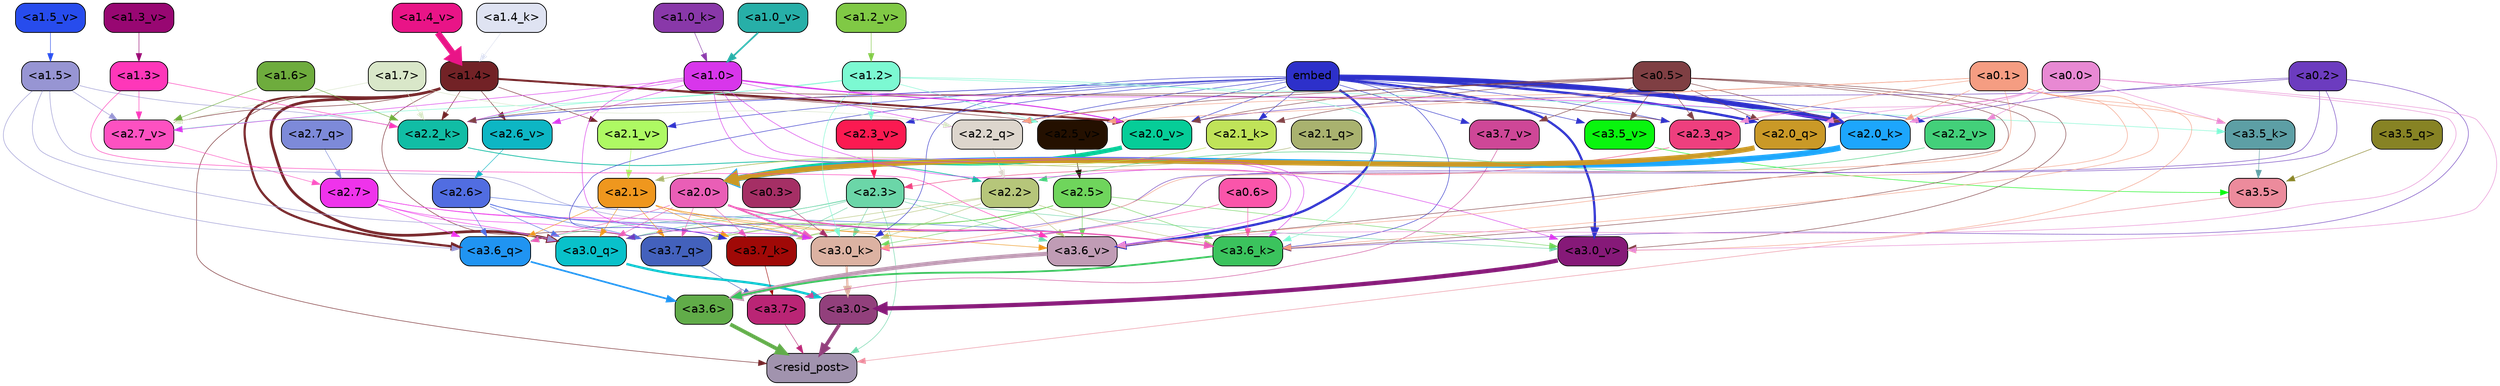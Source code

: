 strict digraph "" {
	graph [bgcolor=transparent,
		layout=dot,
		overlap=false,
		splines=true
	];
	"<a3.7>"	[color=black,
		fillcolor="#ba2575",
		fontname=Helvetica,
		shape=box,
		style="filled, rounded"];
	"<resid_post>"	[color=black,
		fillcolor="#a193ae",
		fontname=Helvetica,
		shape=box,
		style="filled, rounded"];
	"<a3.7>" -> "<resid_post>"	[color="#ba2575",
		penwidth=0.6];
	"<a3.6>"	[color=black,
		fillcolor="#61ac49",
		fontname=Helvetica,
		shape=box,
		style="filled, rounded"];
	"<a3.6>" -> "<resid_post>"	[color="#61ac49",
		penwidth=4.646730065345764];
	"<a3.5>"	[color=black,
		fillcolor="#ec8b9c",
		fontname=Helvetica,
		shape=box,
		style="filled, rounded"];
	"<a3.5>" -> "<resid_post>"	[color="#ec8b9c",
		penwidth=0.6];
	"<a3.0>"	[color=black,
		fillcolor="#92407c",
		fontname=Helvetica,
		shape=box,
		style="filled, rounded"];
	"<a3.0>" -> "<resid_post>"	[color="#92407c",
		penwidth=4.323132634162903];
	"<a2.3>"	[color=black,
		fillcolor="#6bd6a8",
		fontname=Helvetica,
		shape=box,
		style="filled, rounded"];
	"<a2.3>" -> "<resid_post>"	[color="#6bd6a8",
		penwidth=0.6];
	"<a3.7_q>"	[color=black,
		fillcolor="#4361bc",
		fontname=Helvetica,
		shape=box,
		style="filled, rounded"];
	"<a2.3>" -> "<a3.7_q>"	[color="#6bd6a8",
		penwidth=0.6];
	"<a3.6_q>"	[color=black,
		fillcolor="#2094f2",
		fontname=Helvetica,
		shape=box,
		style="filled, rounded"];
	"<a2.3>" -> "<a3.6_q>"	[color="#6bd6a8",
		penwidth=0.6];
	"<a3.0_q>"	[color=black,
		fillcolor="#09c1ca",
		fontname=Helvetica,
		shape=box,
		style="filled, rounded"];
	"<a2.3>" -> "<a3.0_q>"	[color="#6bd6a8",
		penwidth=0.6];
	"<a3.7_k>"	[color=black,
		fillcolor="#a00907",
		fontname=Helvetica,
		shape=box,
		style="filled, rounded"];
	"<a2.3>" -> "<a3.7_k>"	[color="#6bd6a8",
		penwidth=0.6];
	"<a3.0_k>"	[color=black,
		fillcolor="#dcb2a2",
		fontname=Helvetica,
		shape=box,
		style="filled, rounded"];
	"<a2.3>" -> "<a3.0_k>"	[color="#6bd6a8",
		penwidth=0.6];
	"<a3.6_v>"	[color=black,
		fillcolor="#c09cb5",
		fontname=Helvetica,
		shape=box,
		style="filled, rounded"];
	"<a2.3>" -> "<a3.6_v>"	[color="#6bd6a8",
		penwidth=0.6];
	"<a3.0_v>"	[color=black,
		fillcolor="#861978",
		fontname=Helvetica,
		shape=box,
		style="filled, rounded"];
	"<a2.3>" -> "<a3.0_v>"	[color="#6bd6a8",
		penwidth=0.6];
	"<a1.4>"	[color=black,
		fillcolor="#722226",
		fontname=Helvetica,
		shape=box,
		style="filled, rounded"];
	"<a1.4>" -> "<resid_post>"	[color="#722226",
		penwidth=0.6];
	"<a1.4>" -> "<a3.7_q>"	[color="#722226",
		penwidth=0.6];
	"<a1.4>" -> "<a3.6_q>"	[color="#722226",
		penwidth=2.700703263282776];
	"<a1.4>" -> "<a3.0_q>"	[color="#722226",
		penwidth=3.34255850315094];
	"<a2.3_q>"	[color=black,
		fillcolor="#ee3f7e",
		fontname=Helvetica,
		shape=box,
		style="filled, rounded"];
	"<a1.4>" -> "<a2.3_q>"	[color="#722226",
		penwidth=0.6];
	"<a2.2_k>"	[color=black,
		fillcolor="#11bda5",
		fontname=Helvetica,
		shape=box,
		style="filled, rounded"];
	"<a1.4>" -> "<a2.2_k>"	[color="#722226",
		penwidth=0.6];
	"<a2.7_v>"	[color=black,
		fillcolor="#fd51c1",
		fontname=Helvetica,
		shape=box,
		style="filled, rounded"];
	"<a1.4>" -> "<a2.7_v>"	[color="#722226",
		penwidth=0.6];
	"<a2.6_v>"	[color=black,
		fillcolor="#0db6c4",
		fontname=Helvetica,
		shape=box,
		style="filled, rounded"];
	"<a1.4>" -> "<a2.6_v>"	[color="#722226",
		penwidth=0.6];
	"<a2.5_v>"	[color=black,
		fillcolor="#241000",
		fontname=Helvetica,
		shape=box,
		style="filled, rounded"];
	"<a1.4>" -> "<a2.5_v>"	[color="#722226",
		penwidth=0.6];
	"<a2.1_v>"	[color=black,
		fillcolor="#aef963",
		fontname=Helvetica,
		shape=box,
		style="filled, rounded"];
	"<a1.4>" -> "<a2.1_v>"	[color="#722226",
		penwidth=0.6];
	"<a2.0_v>"	[color=black,
		fillcolor="#06cd98",
		fontname=Helvetica,
		shape=box,
		style="filled, rounded"];
	"<a1.4>" -> "<a2.0_v>"	[color="#722226",
		penwidth=2.387977123260498];
	"<a3.7_q>" -> "<a3.7>"	[color="#4361bc",
		penwidth=0.6];
	"<a3.6_q>" -> "<a3.6>"	[color="#2094f2",
		penwidth=2.03758105635643];
	"<a3.5_q>"	[color=black,
		fillcolor="#878324",
		fontname=Helvetica,
		shape=box,
		style="filled, rounded"];
	"<a3.5_q>" -> "<a3.5>"	[color="#878324",
		penwidth=0.6];
	"<a3.0_q>" -> "<a3.0>"	[color="#09c1ca",
		penwidth=2.8638100624084473];
	"<a3.7_k>" -> "<a3.7>"	[color="#a00907",
		penwidth=0.6];
	"<a3.6_k>"	[color=black,
		fillcolor="#3bc35d",
		fontname=Helvetica,
		shape=box,
		style="filled, rounded"];
	"<a3.6_k>" -> "<a3.6>"	[color="#3bc35d",
		penwidth=2.174198240041733];
	"<a3.5_k>"	[color=black,
		fillcolor="#5d9fa5",
		fontname=Helvetica,
		shape=box,
		style="filled, rounded"];
	"<a3.5_k>" -> "<a3.5>"	[color="#5d9fa5",
		penwidth=0.6];
	"<a3.0_k>" -> "<a3.0>"	[color="#dcb2a2",
		penwidth=2.6274144649505615];
	"<a3.7_v>"	[color=black,
		fillcolor="#ce4797",
		fontname=Helvetica,
		shape=box,
		style="filled, rounded"];
	"<a3.7_v>" -> "<a3.7>"	[color="#ce4797",
		penwidth=0.6];
	"<a3.6_v>" -> "<a3.6>"	[color="#c09cb5",
		penwidth=5.002329230308533];
	"<a3.5_v>"	[color=black,
		fillcolor="#09f50e",
		fontname=Helvetica,
		shape=box,
		style="filled, rounded"];
	"<a3.5_v>" -> "<a3.5>"	[color="#09f50e",
		penwidth=0.6];
	"<a3.0_v>" -> "<a3.0>"	[color="#861978",
		penwidth=5.188832879066467];
	"<a2.7>"	[color=black,
		fillcolor="#ef33eb",
		fontname=Helvetica,
		shape=box,
		style="filled, rounded"];
	"<a2.7>" -> "<a3.7_q>"	[color="#ef33eb",
		penwidth=0.6];
	"<a2.7>" -> "<a3.6_q>"	[color="#ef33eb",
		penwidth=0.6];
	"<a2.7>" -> "<a3.0_q>"	[color="#ef33eb",
		penwidth=0.6];
	"<a2.7>" -> "<a3.7_k>"	[color="#ef33eb",
		penwidth=0.6];
	"<a2.7>" -> "<a3.0_k>"	[color="#ef33eb",
		penwidth=0.6];
	"<a2.6>"	[color=black,
		fillcolor="#516de1",
		fontname=Helvetica,
		shape=box,
		style="filled, rounded"];
	"<a2.6>" -> "<a3.7_q>"	[color="#516de1",
		penwidth=0.6];
	"<a2.6>" -> "<a3.6_q>"	[color="#516de1",
		penwidth=0.6];
	"<a2.6>" -> "<a3.0_q>"	[color="#516de1",
		penwidth=0.6];
	"<a2.6>" -> "<a3.7_k>"	[color="#516de1",
		penwidth=0.6];
	"<a2.6>" -> "<a3.6_k>"	[color="#516de1",
		penwidth=0.6];
	"<a2.6>" -> "<a3.0_k>"	[color="#516de1",
		penwidth=0.6];
	"<a2.5>"	[color=black,
		fillcolor="#6fd55c",
		fontname=Helvetica,
		shape=box,
		style="filled, rounded"];
	"<a2.5>" -> "<a3.7_q>"	[color="#6fd55c",
		penwidth=0.6];
	"<a2.5>" -> "<a3.0_q>"	[color="#6fd55c",
		penwidth=0.6];
	"<a2.5>" -> "<a3.7_k>"	[color="#6fd55c",
		penwidth=0.6];
	"<a2.5>" -> "<a3.6_k>"	[color="#6fd55c",
		penwidth=0.6];
	"<a2.5>" -> "<a3.0_k>"	[color="#6fd55c",
		penwidth=0.6];
	"<a2.5>" -> "<a3.6_v>"	[color="#6fd55c",
		penwidth=0.6];
	"<a2.5>" -> "<a3.0_v>"	[color="#6fd55c",
		penwidth=0.6];
	"<a2.2>"	[color=black,
		fillcolor="#b6c67a",
		fontname=Helvetica,
		shape=box,
		style="filled, rounded"];
	"<a2.2>" -> "<a3.7_q>"	[color="#b6c67a",
		penwidth=0.6];
	"<a2.2>" -> "<a3.7_k>"	[color="#b6c67a",
		penwidth=0.6];
	"<a2.2>" -> "<a3.6_k>"	[color="#b6c67a",
		penwidth=0.6];
	"<a2.2>" -> "<a3.0_k>"	[color="#b6c67a",
		penwidth=0.6];
	"<a2.2>" -> "<a3.6_v>"	[color="#b6c67a",
		penwidth=0.6];
	"<a2.1>"	[color=black,
		fillcolor="#ef971e",
		fontname=Helvetica,
		shape=box,
		style="filled, rounded"];
	"<a2.1>" -> "<a3.7_q>"	[color="#ef971e",
		penwidth=0.6];
	"<a2.1>" -> "<a3.6_q>"	[color="#ef971e",
		penwidth=0.6];
	"<a2.1>" -> "<a3.0_q>"	[color="#ef971e",
		penwidth=0.6];
	"<a2.1>" -> "<a3.7_k>"	[color="#ef971e",
		penwidth=0.6];
	"<a2.1>" -> "<a3.6_k>"	[color="#ef971e",
		penwidth=0.6];
	"<a2.1>" -> "<a3.0_k>"	[color="#ef971e",
		penwidth=0.6];
	"<a2.1>" -> "<a3.6_v>"	[color="#ef971e",
		penwidth=0.6];
	"<a2.0>"	[color=black,
		fillcolor="#e95eb6",
		fontname=Helvetica,
		shape=box,
		style="filled, rounded"];
	"<a2.0>" -> "<a3.7_q>"	[color="#e95eb6",
		penwidth=0.6];
	"<a2.0>" -> "<a3.6_q>"	[color="#e95eb6",
		penwidth=0.6];
	"<a2.0>" -> "<a3.0_q>"	[color="#e95eb6",
		penwidth=0.6];
	"<a2.0>" -> "<a3.7_k>"	[color="#e95eb6",
		penwidth=0.6];
	"<a2.0>" -> "<a3.6_k>"	[color="#e95eb6",
		penwidth=1.6454488784074783];
	"<a2.0>" -> "<a3.0_k>"	[color="#e95eb6",
		penwidth=2.2218968719244003];
	"<a1.5>"	[color=black,
		fillcolor="#9795d3",
		fontname=Helvetica,
		shape=box,
		style="filled, rounded"];
	"<a1.5>" -> "<a3.6_q>"	[color="#9795d3",
		penwidth=0.6];
	"<a1.5>" -> "<a3.0_q>"	[color="#9795d3",
		penwidth=0.6];
	"<a1.5>" -> "<a3.0_k>"	[color="#9795d3",
		penwidth=0.6];
	"<a1.5>" -> "<a2.2_k>"	[color="#9795d3",
		penwidth=0.6];
	"<a1.5>" -> "<a2.7_v>"	[color="#9795d3",
		penwidth=0.6];
	"<a0.2>"	[color=black,
		fillcolor="#6c3cbf",
		fontname=Helvetica,
		shape=box,
		style="filled, rounded"];
	"<a0.2>" -> "<a3.0_q>"	[color="#6c3cbf",
		penwidth=0.6];
	"<a0.2>" -> "<a3.6_k>"	[color="#6c3cbf",
		penwidth=0.6];
	"<a0.2>" -> "<a3.0_k>"	[color="#6c3cbf",
		penwidth=0.6];
	"<a2.0_k>"	[color=black,
		fillcolor="#1da6fc",
		fontname=Helvetica,
		shape=box,
		style="filled, rounded"];
	"<a0.2>" -> "<a2.0_k>"	[color="#6c3cbf",
		penwidth=0.6];
	"<a0.2>" -> "<a2.0_v>"	[color="#6c3cbf",
		penwidth=0.6];
	embed	[color=black,
		fillcolor="#2d30ca",
		fontname=Helvetica,
		shape=box,
		style="filled, rounded"];
	embed -> "<a3.7_k>"	[color="#2d30ca",
		penwidth=0.6];
	embed -> "<a3.6_k>"	[color="#2d30ca",
		penwidth=0.6];
	embed -> "<a3.0_k>"	[color="#2d30ca",
		penwidth=0.6];
	embed -> "<a3.7_v>"	[color="#2d30ca",
		penwidth=0.6];
	embed -> "<a3.6_v>"	[color="#2d30ca",
		penwidth=2.8301228284835815];
	embed -> "<a3.5_v>"	[color="#2d30ca",
		penwidth=0.6];
	embed -> "<a3.0_v>"	[color="#2d30ca",
		penwidth=2.7660785913467407];
	embed -> "<a2.3_q>"	[color="#2d30ca",
		penwidth=0.6];
	"<a2.2_q>"	[color=black,
		fillcolor="#ddd6cd",
		fontname=Helvetica,
		shape=box,
		style="filled, rounded"];
	embed -> "<a2.2_q>"	[color="#2d30ca",
		penwidth=0.6];
	"<a2.0_q>"	[color=black,
		fillcolor="#ca9927",
		fontname=Helvetica,
		shape=box,
		style="filled, rounded"];
	embed -> "<a2.0_q>"	[color="#2d30ca",
		penwidth=2.918822765350342];
	embed -> "<a2.2_k>"	[color="#2d30ca",
		penwidth=0.7099294662475586];
	"<a2.1_k>"	[color=black,
		fillcolor="#c0e359",
		fontname=Helvetica,
		shape=box,
		style="filled, rounded"];
	embed -> "<a2.1_k>"	[color="#2d30ca",
		penwidth=0.6];
	embed -> "<a2.0_k>"	[color="#2d30ca",
		penwidth=6.075345039367676];
	embed -> "<a2.5_v>"	[color="#2d30ca",
		penwidth=0.6];
	"<a2.3_v>"	[color=black,
		fillcolor="#fb1a51",
		fontname=Helvetica,
		shape=box,
		style="filled, rounded"];
	embed -> "<a2.3_v>"	[color="#2d30ca",
		penwidth=0.6];
	"<a2.2_v>"	[color=black,
		fillcolor="#43d07a",
		fontname=Helvetica,
		shape=box,
		style="filled, rounded"];
	embed -> "<a2.2_v>"	[color="#2d30ca",
		penwidth=0.6909599304199219];
	embed -> "<a2.1_v>"	[color="#2d30ca",
		penwidth=0.6];
	embed -> "<a2.0_v>"	[color="#2d30ca",
		penwidth=0.6];
	"<a1.2>"	[color=black,
		fillcolor="#7cf9d2",
		fontname=Helvetica,
		shape=box,
		style="filled, rounded"];
	"<a1.2>" -> "<a3.6_k>"	[color="#7cf9d2",
		penwidth=0.6];
	"<a1.2>" -> "<a3.5_k>"	[color="#7cf9d2",
		penwidth=0.6];
	"<a1.2>" -> "<a3.0_k>"	[color="#7cf9d2",
		penwidth=0.6];
	"<a1.2>" -> "<a2.2_k>"	[color="#7cf9d2",
		penwidth=0.6];
	"<a1.2>" -> "<a2.7_v>"	[color="#7cf9d2",
		penwidth=0.6];
	"<a1.2>" -> "<a2.5_v>"	[color="#7cf9d2",
		penwidth=0.6];
	"<a1.2>" -> "<a2.3_v>"	[color="#7cf9d2",
		penwidth=0.6];
	"<a1.0>"	[color=black,
		fillcolor="#d836eb",
		fontname=Helvetica,
		shape=box,
		style="filled, rounded"];
	"<a1.0>" -> "<a3.6_k>"	[color="#d836eb",
		penwidth=0.6];
	"<a1.0>" -> "<a3.0_k>"	[color="#d836eb",
		penwidth=0.6];
	"<a1.0>" -> "<a3.6_v>"	[color="#d836eb",
		penwidth=0.6];
	"<a1.0>" -> "<a3.0_v>"	[color="#d836eb",
		penwidth=0.6];
	"<a1.0>" -> "<a2.2_q>"	[color="#d836eb",
		penwidth=0.6];
	"<a1.0>" -> "<a2.2_k>"	[color="#d836eb",
		penwidth=0.6];
	"<a1.0>" -> "<a2.0_k>"	[color="#d836eb",
		penwidth=0.6];
	"<a1.0>" -> "<a2.7_v>"	[color="#d836eb",
		penwidth=0.6];
	"<a1.0>" -> "<a2.6_v>"	[color="#d836eb",
		penwidth=0.6];
	"<a1.0>" -> "<a2.0_v>"	[color="#d836eb",
		penwidth=1.2435333728790283];
	"<a0.6>"	[color=black,
		fillcolor="#fa55aa",
		fontname=Helvetica,
		shape=box,
		style="filled, rounded"];
	"<a0.6>" -> "<a3.6_k>"	[color="#fa55aa",
		penwidth=0.6];
	"<a0.6>" -> "<a3.0_k>"	[color="#fa55aa",
		penwidth=0.6];
	"<a0.5>"	[color=black,
		fillcolor="#7f3f43",
		fontname=Helvetica,
		shape=box,
		style="filled, rounded"];
	"<a0.5>" -> "<a3.6_k>"	[color="#7f3f43",
		penwidth=0.6];
	"<a0.5>" -> "<a3.7_v>"	[color="#7f3f43",
		penwidth=0.6];
	"<a0.5>" -> "<a3.6_v>"	[color="#7f3f43",
		penwidth=0.6];
	"<a0.5>" -> "<a3.5_v>"	[color="#7f3f43",
		penwidth=0.6];
	"<a0.5>" -> "<a3.0_v>"	[color="#7f3f43",
		penwidth=0.6124261617660522];
	"<a0.5>" -> "<a2.3_q>"	[color="#7f3f43",
		penwidth=0.6];
	"<a0.5>" -> "<a2.2_q>"	[color="#7f3f43",
		penwidth=0.6];
	"<a0.5>" -> "<a2.0_q>"	[color="#7f3f43",
		penwidth=0.6];
	"<a0.5>" -> "<a2.2_k>"	[color="#7f3f43",
		penwidth=0.6];
	"<a0.5>" -> "<a2.1_k>"	[color="#7f3f43",
		penwidth=0.6];
	"<a0.5>" -> "<a2.0_k>"	[color="#7f3f43",
		penwidth=0.6112704277038574];
	"<a0.5>" -> "<a2.0_v>"	[color="#7f3f43",
		penwidth=0.6];
	"<a0.1>"	[color=black,
		fillcolor="#f59d82",
		fontname=Helvetica,
		shape=box,
		style="filled, rounded"];
	"<a0.1>" -> "<a3.6_k>"	[color="#f59d82",
		penwidth=0.6];
	"<a0.1>" -> "<a3.5_k>"	[color="#f59d82",
		penwidth=0.6];
	"<a0.1>" -> "<a3.0_k>"	[color="#f59d82",
		penwidth=0.6];
	"<a0.1>" -> "<a3.6_v>"	[color="#f59d82",
		penwidth=0.6];
	"<a0.1>" -> "<a3.0_v>"	[color="#f59d82",
		penwidth=0.6];
	"<a0.1>" -> "<a2.3_q>"	[color="#f59d82",
		penwidth=0.6];
	"<a0.1>" -> "<a2.2_q>"	[color="#f59d82",
		penwidth=0.6];
	"<a0.1>" -> "<a2.0_k>"	[color="#f59d82",
		penwidth=0.6];
	"<a0.1>" -> "<a2.5_v>"	[color="#f59d82",
		penwidth=0.6];
	"<a0.0>"	[color=black,
		fillcolor="#e889d3",
		fontname=Helvetica,
		shape=box,
		style="filled, rounded"];
	"<a0.0>" -> "<a3.5_k>"	[color="#e889d3",
		penwidth=0.6];
	"<a0.0>" -> "<a3.6_v>"	[color="#e889d3",
		penwidth=0.6];
	"<a0.0>" -> "<a3.0_v>"	[color="#e889d3",
		penwidth=0.6];
	"<a0.0>" -> "<a2.3_q>"	[color="#e889d3",
		penwidth=0.6];
	"<a0.0>" -> "<a2.0_q>"	[color="#e889d3",
		penwidth=0.6];
	"<a0.0>" -> "<a2.0_k>"	[color="#e889d3",
		penwidth=0.6];
	"<a0.0>" -> "<a2.2_v>"	[color="#e889d3",
		penwidth=0.6];
	"<a0.3>"	[color=black,
		fillcolor="#a52f65",
		fontname=Helvetica,
		shape=box,
		style="filled, rounded"];
	"<a0.3>" -> "<a3.0_k>"	[color="#a52f65",
		penwidth=0.6];
	"<a1.3>"	[color=black,
		fillcolor="#fe37b9",
		fontname=Helvetica,
		shape=box,
		style="filled, rounded"];
	"<a1.3>" -> "<a3.6_v>"	[color="#fe37b9",
		penwidth=0.6];
	"<a1.3>" -> "<a2.2_k>"	[color="#fe37b9",
		penwidth=0.6];
	"<a1.3>" -> "<a2.7_v>"	[color="#fe37b9",
		penwidth=0.6];
	"<a2.7_q>"	[color=black,
		fillcolor="#7d8ad9",
		fontname=Helvetica,
		shape=box,
		style="filled, rounded"];
	"<a2.7_q>" -> "<a2.7>"	[color="#7d8ad9",
		penwidth=0.6];
	"<a2.3_q>" -> "<a2.3>"	[color="#ee3f7e",
		penwidth=0.6];
	"<a2.2_q>" -> "<a2.2>"	[color="#ddd6cd",
		penwidth=0.8114519119262695];
	"<a2.1_q>"	[color=black,
		fillcolor="#a9b26f",
		fontname=Helvetica,
		shape=box,
		style="filled, rounded"];
	"<a2.1_q>" -> "<a2.1>"	[color="#a9b26f",
		penwidth=0.6];
	"<a2.0_q>" -> "<a2.0>"	[color="#ca9927",
		penwidth=6.2323237657547];
	"<a2.2_k>" -> "<a2.2>"	[color="#11bda5",
		penwidth=0.9331893920898438];
	"<a2.1_k>" -> "<a2.1>"	[color="#c0e359",
		penwidth=0.6];
	"<a2.0_k>" -> "<a2.0>"	[color="#1da6fc",
		penwidth=7.158664226531982];
	"<a2.7_v>" -> "<a2.7>"	[color="#fd51c1",
		penwidth=0.6];
	"<a2.6_v>" -> "<a2.6>"	[color="#0db6c4",
		penwidth=0.6];
	"<a2.5_v>" -> "<a2.5>"	[color="#241000",
		penwidth=0.6657319068908691];
	"<a2.3_v>" -> "<a2.3>"	[color="#fb1a51",
		penwidth=0.6];
	"<a2.2_v>" -> "<a2.2>"	[color="#43d07a",
		penwidth=0.6];
	"<a2.1_v>" -> "<a2.1>"	[color="#aef963",
		penwidth=0.6];
	"<a2.0_v>" -> "<a2.0>"	[color="#06cd98",
		penwidth=5.380099236965179];
	"<a1.7>"	[color=black,
		fillcolor="#d9e7c9",
		fontname=Helvetica,
		shape=box,
		style="filled, rounded"];
	"<a1.7>" -> "<a2.2_q>"	[color="#d9e7c9",
		penwidth=0.6];
	"<a1.7>" -> "<a2.2_k>"	[color="#d9e7c9",
		penwidth=0.6];
	"<a1.7>" -> "<a2.7_v>"	[color="#d9e7c9",
		penwidth=0.6];
	"<a1.6>"	[color=black,
		fillcolor="#6eac3d",
		fontname=Helvetica,
		shape=box,
		style="filled, rounded"];
	"<a1.6>" -> "<a2.2_k>"	[color="#6eac3d",
		penwidth=0.6];
	"<a1.6>" -> "<a2.7_v>"	[color="#6eac3d",
		penwidth=0.6];
	"<a1.4_k>"	[color=black,
		fillcolor="#dfe3f2",
		fontname=Helvetica,
		shape=box,
		style="filled, rounded"];
	"<a1.4_k>" -> "<a1.4>"	[color="#dfe3f2",
		penwidth=0.6];
	"<a1.0_k>"	[color=black,
		fillcolor="#8938a9",
		fontname=Helvetica,
		shape=box,
		style="filled, rounded"];
	"<a1.0_k>" -> "<a1.0>"	[color="#8938a9",
		penwidth=0.6];
	"<a1.5_v>"	[color=black,
		fillcolor="#274ced",
		fontname=Helvetica,
		shape=box,
		style="filled, rounded"];
	"<a1.5_v>" -> "<a1.5>"	[color="#274ced",
		penwidth=0.6];
	"<a1.4_v>"	[color=black,
		fillcolor="#e91487",
		fontname=Helvetica,
		shape=box,
		style="filled, rounded"];
	"<a1.4_v>" -> "<a1.4>"	[color="#e91487",
		penwidth=7.649995803833008];
	"<a1.3_v>"	[color=black,
		fillcolor="#980772",
		fontname=Helvetica,
		shape=box,
		style="filled, rounded"];
	"<a1.3_v>" -> "<a1.3>"	[color="#980772",
		penwidth=0.6];
	"<a1.2_v>"	[color=black,
		fillcolor="#80c945",
		fontname=Helvetica,
		shape=box,
		style="filled, rounded"];
	"<a1.2_v>" -> "<a1.2>"	[color="#80c945",
		penwidth=0.6];
	"<a1.0_v>"	[color=black,
		fillcolor="#27afa8",
		fontname=Helvetica,
		shape=box,
		style="filled, rounded"];
	"<a1.0_v>" -> "<a1.0>"	[color="#27afa8",
		penwidth=2.050852060317993];
}
